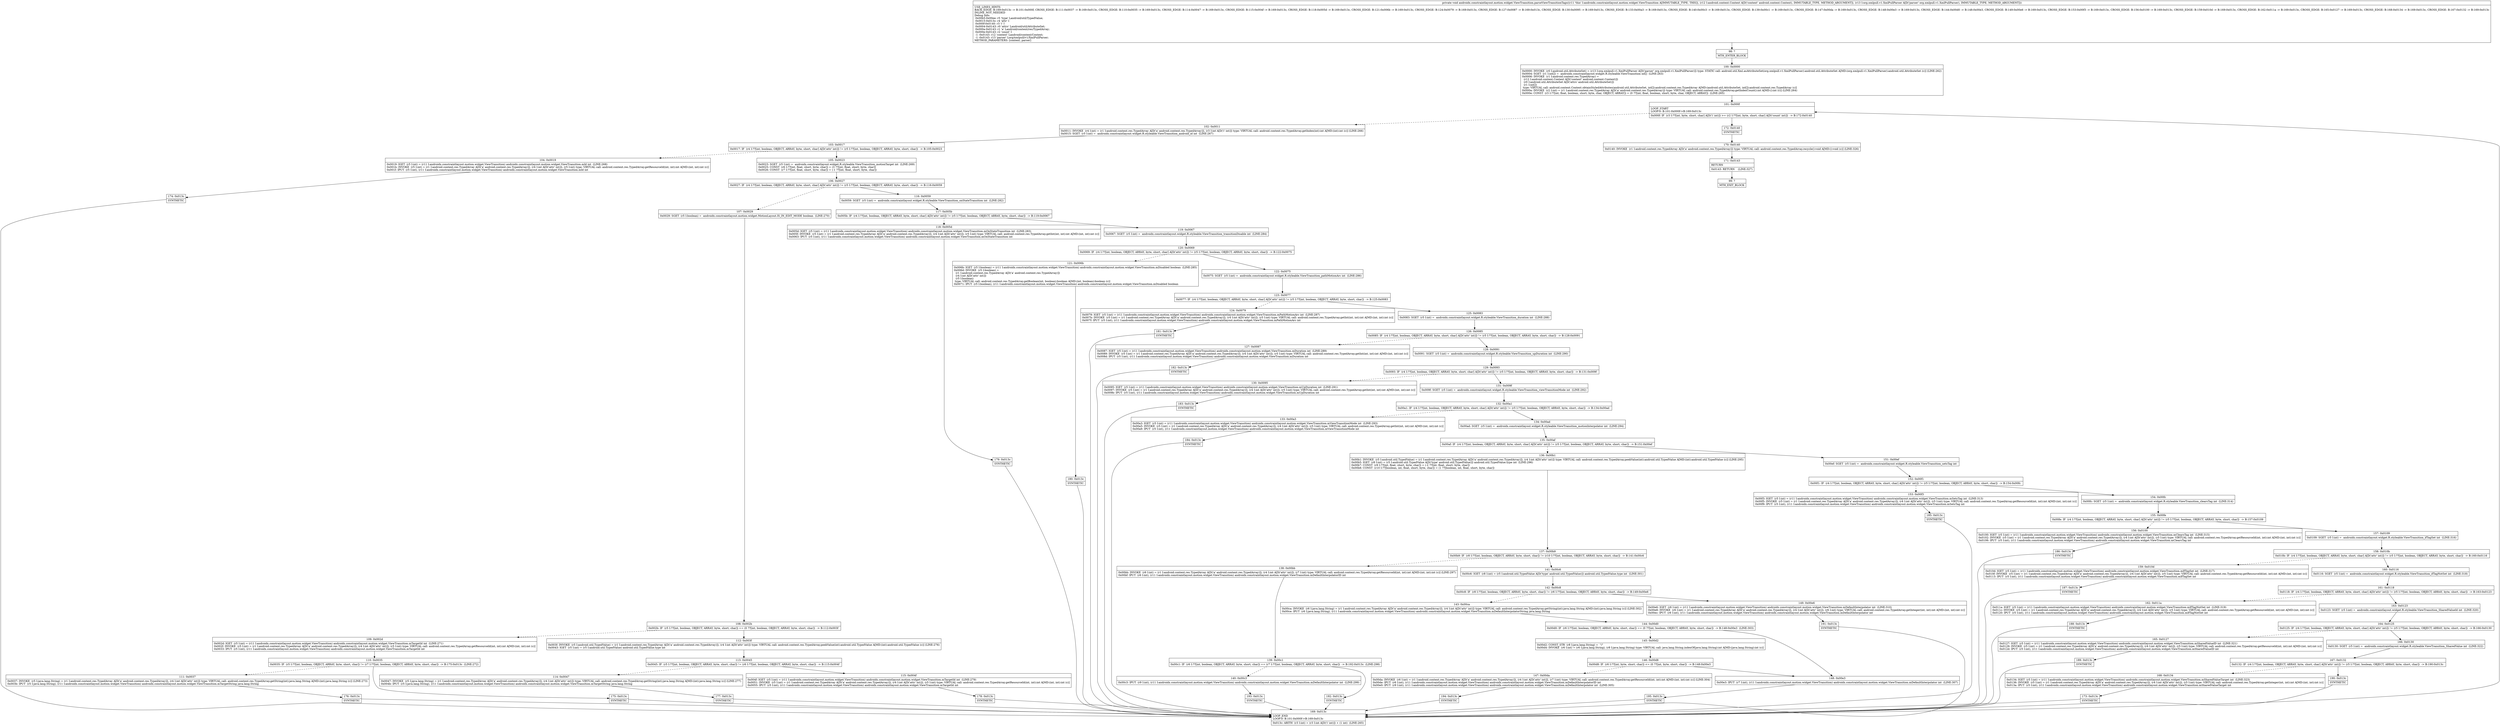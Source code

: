 digraph "CFG forandroidx.constraintlayout.motion.widget.ViewTransition.parseViewTransitionTags(Landroid\/content\/Context;Lorg\/xmlpull\/v1\/XmlPullParser;)V" {
Node_98 [shape=record,label="{98\:\ ?|MTH_ENTER_BLOCK\l}"];
Node_100 [shape=record,label="{100\:\ 0x0000|0x0000: INVOKE  (r0 I:android.util.AttributeSet) = (r13 I:org.xmlpull.v1.XmlPullParser A[D('parser' org.xmlpull.v1.XmlPullParser)]) type: STATIC call: android.util.Xml.asAttributeSet(org.xmlpull.v1.XmlPullParser):android.util.AttributeSet A[MD:(org.xmlpull.v1.XmlPullParser):android.util.AttributeSet (c)] (LINE:262)\l0x0004: SGET  (r1 I:int[]) =  androidx.constraintlayout.widget.R.styleable.ViewTransition int[]  (LINE:263)\l0x0006: INVOKE  (r1 I:android.content.res.TypedArray) = \l  (r12 I:android.content.Context A[D('context' android.content.Context)])\l  (r0 I:android.util.AttributeSet A[D('attrs' android.util.AttributeSet)])\l  (r1 I:int[])\l type: VIRTUAL call: android.content.Context.obtainStyledAttributes(android.util.AttributeSet, int[]):android.content.res.TypedArray A[MD:(android.util.AttributeSet, int[]):android.content.res.TypedArray (c)]\l0x000a: INVOKE  (r2 I:int) = (r1 I:android.content.res.TypedArray A[D('a' android.content.res.TypedArray)]) type: VIRTUAL call: android.content.res.TypedArray.getIndexCount():int A[MD:():int (c)] (LINE:264)\l0x000e: CONST  (r3 I:??[int, float, boolean, short, byte, char, OBJECT, ARRAY]) = (0 ??[int, float, boolean, short, byte, char, OBJECT, ARRAY])  (LINE:265)\l}"];
Node_101 [shape=record,label="{101\:\ 0x000f|LOOP_START\lLOOP:0: B:101:0x000f\-\>B:169:0x013c\l|0x000f: IF  (r3 I:??[int, byte, short, char] A[D('i' int)]) \>= (r2 I:??[int, byte, short, char] A[D('count' int)])  \-\> B:172:0x0140 \l}"];
Node_102 [shape=record,label="{102\:\ 0x0011|0x0011: INVOKE  (r4 I:int) = (r1 I:android.content.res.TypedArray A[D('a' android.content.res.TypedArray)]), (r3 I:int A[D('i' int)]) type: VIRTUAL call: android.content.res.TypedArray.getIndex(int):int A[MD:(int):int (c)] (LINE:266)\l0x0015: SGET  (r5 I:int) =  androidx.constraintlayout.widget.R.styleable.ViewTransition_android_id int  (LINE:267)\l}"];
Node_103 [shape=record,label="{103\:\ 0x0017|0x0017: IF  (r4 I:??[int, boolean, OBJECT, ARRAY, byte, short, char] A[D('attr' int)]) != (r5 I:??[int, boolean, OBJECT, ARRAY, byte, short, char])  \-\> B:105:0x0023 \l}"];
Node_104 [shape=record,label="{104\:\ 0x0019|0x0019: IGET  (r5 I:int) = (r11 I:androidx.constraintlayout.motion.widget.ViewTransition) androidx.constraintlayout.motion.widget.ViewTransition.mId int  (LINE:268)\l0x001b: INVOKE  (r5 I:int) = (r1 I:android.content.res.TypedArray A[D('a' android.content.res.TypedArray)]), (r4 I:int A[D('attr' int)]), (r5 I:int) type: VIRTUAL call: android.content.res.TypedArray.getResourceId(int, int):int A[MD:(int, int):int (c)]\l0x001f: IPUT  (r5 I:int), (r11 I:androidx.constraintlayout.motion.widget.ViewTransition) androidx.constraintlayout.motion.widget.ViewTransition.mId int \l}"];
Node_174 [shape=record,label="{174\:\ 0x013c|SYNTHETIC\l}"];
Node_169 [shape=record,label="{169\:\ 0x013c|LOOP_END\lLOOP:0: B:101:0x000f\-\>B:169:0x013c\l|0x013c: ARITH  (r3 I:int) = (r3 I:int A[D('i' int)]) + (1 int)  (LINE:265)\l}"];
Node_105 [shape=record,label="{105\:\ 0x0023|0x0023: SGET  (r5 I:int) =  androidx.constraintlayout.widget.R.styleable.ViewTransition_motionTarget int  (LINE:269)\l0x0025: CONST  (r6 I:??[int, float, short, byte, char]) = (3 ??[int, float, short, byte, char]) \l0x0026: CONST  (r7 I:??[int, float, short, byte, char]) = (\-1 ??[int, float, short, byte, char]) \l}"];
Node_106 [shape=record,label="{106\:\ 0x0027|0x0027: IF  (r4 I:??[int, boolean, OBJECT, ARRAY, byte, short, char] A[D('attr' int)]) != (r5 I:??[int, boolean, OBJECT, ARRAY, byte, short, char])  \-\> B:116:0x0059 \l}"];
Node_107 [shape=record,label="{107\:\ 0x0029|0x0029: SGET  (r5 I:boolean) =  androidx.constraintlayout.motion.widget.MotionLayout.IS_IN_EDIT_MODE boolean  (LINE:270)\l}"];
Node_108 [shape=record,label="{108\:\ 0x002b|0x002b: IF  (r5 I:??[int, boolean, OBJECT, ARRAY, byte, short, char]) == (0 ??[int, boolean, OBJECT, ARRAY, byte, short, char])  \-\> B:112:0x003f \l}"];
Node_109 [shape=record,label="{109\:\ 0x002d|0x002d: IGET  (r5 I:int) = (r11 I:androidx.constraintlayout.motion.widget.ViewTransition) androidx.constraintlayout.motion.widget.ViewTransition.mTargetId int  (LINE:271)\l0x002f: INVOKE  (r5 I:int) = (r1 I:android.content.res.TypedArray A[D('a' android.content.res.TypedArray)]), (r4 I:int A[D('attr' int)]), (r5 I:int) type: VIRTUAL call: android.content.res.TypedArray.getResourceId(int, int):int A[MD:(int, int):int (c)]\l0x0033: IPUT  (r5 I:int), (r11 I:androidx.constraintlayout.motion.widget.ViewTransition) androidx.constraintlayout.motion.widget.ViewTransition.mTargetId int \l}"];
Node_110 [shape=record,label="{110\:\ 0x0035|0x0035: IF  (r5 I:??[int, boolean, OBJECT, ARRAY, byte, short, char]) != (r7 I:??[int, boolean, OBJECT, ARRAY, byte, short, char])  \-\> B:175:0x013c  (LINE:272)\l}"];
Node_111 [shape=record,label="{111\:\ 0x0037|0x0037: INVOKE  (r5 I:java.lang.String) = (r1 I:android.content.res.TypedArray A[D('a' android.content.res.TypedArray)]), (r4 I:int A[D('attr' int)]) type: VIRTUAL call: android.content.res.TypedArray.getString(int):java.lang.String A[MD:(int):java.lang.String (c)] (LINE:273)\l0x003b: IPUT  (r5 I:java.lang.String), (r11 I:androidx.constraintlayout.motion.widget.ViewTransition) androidx.constraintlayout.motion.widget.ViewTransition.mTargetString java.lang.String \l}"];
Node_176 [shape=record,label="{176\:\ 0x013c|SYNTHETIC\l}"];
Node_175 [shape=record,label="{175\:\ 0x013c|SYNTHETIC\l}"];
Node_112 [shape=record,label="{112\:\ 0x003f|0x003f: INVOKE  (r5 I:android.util.TypedValue) = (r1 I:android.content.res.TypedArray A[D('a' android.content.res.TypedArray)]), (r4 I:int A[D('attr' int)]) type: VIRTUAL call: android.content.res.TypedArray.peekValue(int):android.util.TypedValue A[MD:(int):android.util.TypedValue (c)] (LINE:276)\l0x0043: IGET  (r5 I:int) = (r5 I:android.util.TypedValue) android.util.TypedValue.type int \l}"];
Node_113 [shape=record,label="{113\:\ 0x0045|0x0045: IF  (r5 I:??[int, boolean, OBJECT, ARRAY, byte, short, char]) != (r6 I:??[int, boolean, OBJECT, ARRAY, byte, short, char])  \-\> B:115:0x004f \l}"];
Node_114 [shape=record,label="{114\:\ 0x0047|0x0047: INVOKE  (r5 I:java.lang.String) = (r1 I:android.content.res.TypedArray A[D('a' android.content.res.TypedArray)]), (r4 I:int A[D('attr' int)]) type: VIRTUAL call: android.content.res.TypedArray.getString(int):java.lang.String A[MD:(int):java.lang.String (c)] (LINE:277)\l0x004b: IPUT  (r5 I:java.lang.String), (r11 I:androidx.constraintlayout.motion.widget.ViewTransition) androidx.constraintlayout.motion.widget.ViewTransition.mTargetString java.lang.String \l}"];
Node_177 [shape=record,label="{177\:\ 0x013c|SYNTHETIC\l}"];
Node_115 [shape=record,label="{115\:\ 0x004f|0x004f: IGET  (r5 I:int) = (r11 I:androidx.constraintlayout.motion.widget.ViewTransition) androidx.constraintlayout.motion.widget.ViewTransition.mTargetId int  (LINE:279)\l0x0051: INVOKE  (r5 I:int) = (r1 I:android.content.res.TypedArray A[D('a' android.content.res.TypedArray)]), (r4 I:int A[D('attr' int)]), (r5 I:int) type: VIRTUAL call: android.content.res.TypedArray.getResourceId(int, int):int A[MD:(int, int):int (c)]\l0x0055: IPUT  (r5 I:int), (r11 I:androidx.constraintlayout.motion.widget.ViewTransition) androidx.constraintlayout.motion.widget.ViewTransition.mTargetId int \l}"];
Node_178 [shape=record,label="{178\:\ 0x013c|SYNTHETIC\l}"];
Node_116 [shape=record,label="{116\:\ 0x0059|0x0059: SGET  (r5 I:int) =  androidx.constraintlayout.widget.R.styleable.ViewTransition_onStateTransition int  (LINE:282)\l}"];
Node_117 [shape=record,label="{117\:\ 0x005b|0x005b: IF  (r4 I:??[int, boolean, OBJECT, ARRAY, byte, short, char] A[D('attr' int)]) != (r5 I:??[int, boolean, OBJECT, ARRAY, byte, short, char])  \-\> B:119:0x0067 \l}"];
Node_118 [shape=record,label="{118\:\ 0x005d|0x005d: IGET  (r5 I:int) = (r11 I:androidx.constraintlayout.motion.widget.ViewTransition) androidx.constraintlayout.motion.widget.ViewTransition.mOnStateTransition int  (LINE:283)\l0x005f: INVOKE  (r5 I:int) = (r1 I:android.content.res.TypedArray A[D('a' android.content.res.TypedArray)]), (r4 I:int A[D('attr' int)]), (r5 I:int) type: VIRTUAL call: android.content.res.TypedArray.getInt(int, int):int A[MD:(int, int):int (c)]\l0x0063: IPUT  (r5 I:int), (r11 I:androidx.constraintlayout.motion.widget.ViewTransition) androidx.constraintlayout.motion.widget.ViewTransition.mOnStateTransition int \l}"];
Node_179 [shape=record,label="{179\:\ 0x013c|SYNTHETIC\l}"];
Node_119 [shape=record,label="{119\:\ 0x0067|0x0067: SGET  (r5 I:int) =  androidx.constraintlayout.widget.R.styleable.ViewTransition_transitionDisable int  (LINE:284)\l}"];
Node_120 [shape=record,label="{120\:\ 0x0069|0x0069: IF  (r4 I:??[int, boolean, OBJECT, ARRAY, byte, short, char] A[D('attr' int)]) != (r5 I:??[int, boolean, OBJECT, ARRAY, byte, short, char])  \-\> B:122:0x0075 \l}"];
Node_121 [shape=record,label="{121\:\ 0x006b|0x006b: IGET  (r5 I:boolean) = (r11 I:androidx.constraintlayout.motion.widget.ViewTransition) androidx.constraintlayout.motion.widget.ViewTransition.mDisabled boolean  (LINE:285)\l0x006d: INVOKE  (r5 I:boolean) = \l  (r1 I:android.content.res.TypedArray A[D('a' android.content.res.TypedArray)])\l  (r4 I:int A[D('attr' int)])\l  (r5 I:boolean)\l type: VIRTUAL call: android.content.res.TypedArray.getBoolean(int, boolean):boolean A[MD:(int, boolean):boolean (c)]\l0x0071: IPUT  (r5 I:boolean), (r11 I:androidx.constraintlayout.motion.widget.ViewTransition) androidx.constraintlayout.motion.widget.ViewTransition.mDisabled boolean \l}"];
Node_180 [shape=record,label="{180\:\ 0x013c|SYNTHETIC\l}"];
Node_122 [shape=record,label="{122\:\ 0x0075|0x0075: SGET  (r5 I:int) =  androidx.constraintlayout.widget.R.styleable.ViewTransition_pathMotionArc int  (LINE:286)\l}"];
Node_123 [shape=record,label="{123\:\ 0x0077|0x0077: IF  (r4 I:??[int, boolean, OBJECT, ARRAY, byte, short, char] A[D('attr' int)]) != (r5 I:??[int, boolean, OBJECT, ARRAY, byte, short, char])  \-\> B:125:0x0083 \l}"];
Node_124 [shape=record,label="{124\:\ 0x0079|0x0079: IGET  (r5 I:int) = (r11 I:androidx.constraintlayout.motion.widget.ViewTransition) androidx.constraintlayout.motion.widget.ViewTransition.mPathMotionArc int  (LINE:287)\l0x007b: INVOKE  (r5 I:int) = (r1 I:android.content.res.TypedArray A[D('a' android.content.res.TypedArray)]), (r4 I:int A[D('attr' int)]), (r5 I:int) type: VIRTUAL call: android.content.res.TypedArray.getInt(int, int):int A[MD:(int, int):int (c)]\l0x007f: IPUT  (r5 I:int), (r11 I:androidx.constraintlayout.motion.widget.ViewTransition) androidx.constraintlayout.motion.widget.ViewTransition.mPathMotionArc int \l}"];
Node_181 [shape=record,label="{181\:\ 0x013c|SYNTHETIC\l}"];
Node_125 [shape=record,label="{125\:\ 0x0083|0x0083: SGET  (r5 I:int) =  androidx.constraintlayout.widget.R.styleable.ViewTransition_duration int  (LINE:288)\l}"];
Node_126 [shape=record,label="{126\:\ 0x0085|0x0085: IF  (r4 I:??[int, boolean, OBJECT, ARRAY, byte, short, char] A[D('attr' int)]) != (r5 I:??[int, boolean, OBJECT, ARRAY, byte, short, char])  \-\> B:128:0x0091 \l}"];
Node_127 [shape=record,label="{127\:\ 0x0087|0x0087: IGET  (r5 I:int) = (r11 I:androidx.constraintlayout.motion.widget.ViewTransition) androidx.constraintlayout.motion.widget.ViewTransition.mDuration int  (LINE:289)\l0x0089: INVOKE  (r5 I:int) = (r1 I:android.content.res.TypedArray A[D('a' android.content.res.TypedArray)]), (r4 I:int A[D('attr' int)]), (r5 I:int) type: VIRTUAL call: android.content.res.TypedArray.getInt(int, int):int A[MD:(int, int):int (c)]\l0x008d: IPUT  (r5 I:int), (r11 I:androidx.constraintlayout.motion.widget.ViewTransition) androidx.constraintlayout.motion.widget.ViewTransition.mDuration int \l}"];
Node_182 [shape=record,label="{182\:\ 0x013c|SYNTHETIC\l}"];
Node_128 [shape=record,label="{128\:\ 0x0091|0x0091: SGET  (r5 I:int) =  androidx.constraintlayout.widget.R.styleable.ViewTransition_upDuration int  (LINE:290)\l}"];
Node_129 [shape=record,label="{129\:\ 0x0093|0x0093: IF  (r4 I:??[int, boolean, OBJECT, ARRAY, byte, short, char] A[D('attr' int)]) != (r5 I:??[int, boolean, OBJECT, ARRAY, byte, short, char])  \-\> B:131:0x009f \l}"];
Node_130 [shape=record,label="{130\:\ 0x0095|0x0095: IGET  (r5 I:int) = (r11 I:androidx.constraintlayout.motion.widget.ViewTransition) androidx.constraintlayout.motion.widget.ViewTransition.mUpDuration int  (LINE:291)\l0x0097: INVOKE  (r5 I:int) = (r1 I:android.content.res.TypedArray A[D('a' android.content.res.TypedArray)]), (r4 I:int A[D('attr' int)]), (r5 I:int) type: VIRTUAL call: android.content.res.TypedArray.getInt(int, int):int A[MD:(int, int):int (c)]\l0x009b: IPUT  (r5 I:int), (r11 I:androidx.constraintlayout.motion.widget.ViewTransition) androidx.constraintlayout.motion.widget.ViewTransition.mUpDuration int \l}"];
Node_183 [shape=record,label="{183\:\ 0x013c|SYNTHETIC\l}"];
Node_131 [shape=record,label="{131\:\ 0x009f|0x009f: SGET  (r5 I:int) =  androidx.constraintlayout.widget.R.styleable.ViewTransition_viewTransitionMode int  (LINE:292)\l}"];
Node_132 [shape=record,label="{132\:\ 0x00a1|0x00a1: IF  (r4 I:??[int, boolean, OBJECT, ARRAY, byte, short, char] A[D('attr' int)]) != (r5 I:??[int, boolean, OBJECT, ARRAY, byte, short, char])  \-\> B:134:0x00ad \l}"];
Node_133 [shape=record,label="{133\:\ 0x00a3|0x00a3: IGET  (r5 I:int) = (r11 I:androidx.constraintlayout.motion.widget.ViewTransition) androidx.constraintlayout.motion.widget.ViewTransition.mViewTransitionMode int  (LINE:293)\l0x00a5: INVOKE  (r5 I:int) = (r1 I:android.content.res.TypedArray A[D('a' android.content.res.TypedArray)]), (r4 I:int A[D('attr' int)]), (r5 I:int) type: VIRTUAL call: android.content.res.TypedArray.getInt(int, int):int A[MD:(int, int):int (c)]\l0x00a9: IPUT  (r5 I:int), (r11 I:androidx.constraintlayout.motion.widget.ViewTransition) androidx.constraintlayout.motion.widget.ViewTransition.mViewTransitionMode int \l}"];
Node_184 [shape=record,label="{184\:\ 0x013c|SYNTHETIC\l}"];
Node_134 [shape=record,label="{134\:\ 0x00ad|0x00ad: SGET  (r5 I:int) =  androidx.constraintlayout.widget.R.styleable.ViewTransition_motionInterpolator int  (LINE:294)\l}"];
Node_135 [shape=record,label="{135\:\ 0x00af|0x00af: IF  (r4 I:??[int, boolean, OBJECT, ARRAY, byte, short, char] A[D('attr' int)]) != (r5 I:??[int, boolean, OBJECT, ARRAY, byte, short, char])  \-\> B:151:0x00ef \l}"];
Node_136 [shape=record,label="{136\:\ 0x00b1|0x00b1: INVOKE  (r5 I:android.util.TypedValue) = (r1 I:android.content.res.TypedArray A[D('a' android.content.res.TypedArray)]), (r4 I:int A[D('attr' int)]) type: VIRTUAL call: android.content.res.TypedArray.peekValue(int):android.util.TypedValue A[MD:(int):android.util.TypedValue (c)] (LINE:295)\l0x00b5: IGET  (r8 I:int) = (r5 I:android.util.TypedValue A[D('type' android.util.TypedValue)]) android.util.TypedValue.type int  (LINE:296)\l0x00b7: CONST  (r9 I:??[int, float, short, byte, char]) = (\-2 ??[int, float, short, byte, char]) \l0x00b8: CONST  (r10 I:??[boolean, int, float, short, byte, char]) = (1 ??[boolean, int, float, short, byte, char]) \l}"];
Node_137 [shape=record,label="{137\:\ 0x00b9|0x00b9: IF  (r8 I:??[int, boolean, OBJECT, ARRAY, byte, short, char]) != (r10 I:??[int, boolean, OBJECT, ARRAY, byte, short, char])  \-\> B:141:0x00c6 \l}"];
Node_138 [shape=record,label="{138\:\ 0x00bb|0x00bb: INVOKE  (r6 I:int) = (r1 I:android.content.res.TypedArray A[D('a' android.content.res.TypedArray)]), (r4 I:int A[D('attr' int)]), (r7 I:int) type: VIRTUAL call: android.content.res.TypedArray.getResourceId(int, int):int A[MD:(int, int):int (c)] (LINE:297)\l0x00bf: IPUT  (r6 I:int), (r11 I:androidx.constraintlayout.motion.widget.ViewTransition) androidx.constraintlayout.motion.widget.ViewTransition.mDefaultInterpolatorID int \l}"];
Node_139 [shape=record,label="{139\:\ 0x00c1|0x00c1: IF  (r6 I:??[int, boolean, OBJECT, ARRAY, byte, short, char]) == (r7 I:??[int, boolean, OBJECT, ARRAY, byte, short, char])  \-\> B:192:0x013c  (LINE:298)\l}"];
Node_140 [shape=record,label="{140\:\ 0x00c3|0x00c3: IPUT  (r9 I:int), (r11 I:androidx.constraintlayout.motion.widget.ViewTransition) androidx.constraintlayout.motion.widget.ViewTransition.mDefaultInterpolator int  (LINE:299)\l}"];
Node_193 [shape=record,label="{193\:\ 0x013c|SYNTHETIC\l}"];
Node_192 [shape=record,label="{192\:\ 0x013c|SYNTHETIC\l}"];
Node_141 [shape=record,label="{141\:\ 0x00c6|0x00c6: IGET  (r8 I:int) = (r5 I:android.util.TypedValue A[D('type' android.util.TypedValue)]) android.util.TypedValue.type int  (LINE:301)\l}"];
Node_142 [shape=record,label="{142\:\ 0x00c8|0x00c8: IF  (r8 I:??[int, boolean, OBJECT, ARRAY, byte, short, char]) != (r6 I:??[int, boolean, OBJECT, ARRAY, byte, short, char])  \-\> B:149:0x00e6 \l}"];
Node_143 [shape=record,label="{143\:\ 0x00ca|0x00ca: INVOKE  (r6 I:java.lang.String) = (r1 I:android.content.res.TypedArray A[D('a' android.content.res.TypedArray)]), (r4 I:int A[D('attr' int)]) type: VIRTUAL call: android.content.res.TypedArray.getString(int):java.lang.String A[MD:(int):java.lang.String (c)] (LINE:302)\l0x00ce: IPUT  (r6 I:java.lang.String), (r11 I:androidx.constraintlayout.motion.widget.ViewTransition) androidx.constraintlayout.motion.widget.ViewTransition.mDefaultInterpolatorString java.lang.String \l}"];
Node_144 [shape=record,label="{144\:\ 0x00d0|0x00d0: IF  (r6 I:??[int, boolean, OBJECT, ARRAY, byte, short, char]) == (0 ??[int, boolean, OBJECT, ARRAY, byte, short, char])  \-\> B:148:0x00e3  (LINE:303)\l}"];
Node_145 [shape=record,label="{145\:\ 0x00d2|0x00d2: CONST_STR  (r8 I:java.lang.String) =  \"\/\" \l0x00d4: INVOKE  (r6 I:int) = (r6 I:java.lang.String), (r8 I:java.lang.String) type: VIRTUAL call: java.lang.String.indexOf(java.lang.String):int A[MD:(java.lang.String):int (c)]\l}"];
Node_146 [shape=record,label="{146\:\ 0x00d8|0x00d8: IF  (r6 I:??[int, byte, short, char]) \<= (0 ??[int, byte, short, char])  \-\> B:148:0x00e3 \l}"];
Node_147 [shape=record,label="{147\:\ 0x00da|0x00da: INVOKE  (r6 I:int) = (r1 I:android.content.res.TypedArray A[D('a' android.content.res.TypedArray)]), (r4 I:int A[D('attr' int)]), (r7 I:int) type: VIRTUAL call: android.content.res.TypedArray.getResourceId(int, int):int A[MD:(int, int):int (c)] (LINE:304)\l0x00de: IPUT  (r6 I:int), (r11 I:androidx.constraintlayout.motion.widget.ViewTransition) androidx.constraintlayout.motion.widget.ViewTransition.mDefaultInterpolatorID int \l0x00e0: IPUT  (r9 I:int), (r11 I:androidx.constraintlayout.motion.widget.ViewTransition) androidx.constraintlayout.motion.widget.ViewTransition.mDefaultInterpolator int  (LINE:305)\l}"];
Node_194 [shape=record,label="{194\:\ 0x013c|SYNTHETIC\l}"];
Node_148 [shape=record,label="{148\:\ 0x00e3|0x00e3: IPUT  (r7 I:int), (r11 I:androidx.constraintlayout.motion.widget.ViewTransition) androidx.constraintlayout.motion.widget.ViewTransition.mDefaultInterpolator int  (LINE:307)\l}"];
Node_195 [shape=record,label="{195\:\ 0x013c|SYNTHETIC\l}"];
Node_149 [shape=record,label="{149\:\ 0x00e6|0x00e6: IGET  (r6 I:int) = (r11 I:androidx.constraintlayout.motion.widget.ViewTransition) androidx.constraintlayout.motion.widget.ViewTransition.mDefaultInterpolator int  (LINE:310)\l0x00e8: INVOKE  (r6 I:int) = (r1 I:android.content.res.TypedArray A[D('a' android.content.res.TypedArray)]), (r4 I:int A[D('attr' int)]), (r6 I:int) type: VIRTUAL call: android.content.res.TypedArray.getInteger(int, int):int A[MD:(int, int):int (c)]\l0x00ec: IPUT  (r6 I:int), (r11 I:androidx.constraintlayout.motion.widget.ViewTransition) androidx.constraintlayout.motion.widget.ViewTransition.mDefaultInterpolator int \l}"];
Node_191 [shape=record,label="{191\:\ 0x013c|SYNTHETIC\l}"];
Node_151 [shape=record,label="{151\:\ 0x00ef|0x00ef: SGET  (r5 I:int) =  androidx.constraintlayout.widget.R.styleable.ViewTransition_setsTag int \l}"];
Node_152 [shape=record,label="{152\:\ 0x00f1|0x00f1: IF  (r4 I:??[int, boolean, OBJECT, ARRAY, byte, short, char] A[D('attr' int)]) != (r5 I:??[int, boolean, OBJECT, ARRAY, byte, short, char])  \-\> B:154:0x00fc \l}"];
Node_153 [shape=record,label="{153\:\ 0x00f3|0x00f3: IGET  (r5 I:int) = (r11 I:androidx.constraintlayout.motion.widget.ViewTransition) androidx.constraintlayout.motion.widget.ViewTransition.mSetsTag int  (LINE:313)\l0x00f5: INVOKE  (r5 I:int) = (r1 I:android.content.res.TypedArray A[D('a' android.content.res.TypedArray)]), (r4 I:int A[D('attr' int)]), (r5 I:int) type: VIRTUAL call: android.content.res.TypedArray.getResourceId(int, int):int A[MD:(int, int):int (c)]\l0x00f9: IPUT  (r5 I:int), (r11 I:androidx.constraintlayout.motion.widget.ViewTransition) androidx.constraintlayout.motion.widget.ViewTransition.mSetsTag int \l}"];
Node_185 [shape=record,label="{185\:\ 0x013c|SYNTHETIC\l}"];
Node_154 [shape=record,label="{154\:\ 0x00fc|0x00fc: SGET  (r5 I:int) =  androidx.constraintlayout.widget.R.styleable.ViewTransition_clearsTag int  (LINE:314)\l}"];
Node_155 [shape=record,label="{155\:\ 0x00fe|0x00fe: IF  (r4 I:??[int, boolean, OBJECT, ARRAY, byte, short, char] A[D('attr' int)]) != (r5 I:??[int, boolean, OBJECT, ARRAY, byte, short, char])  \-\> B:157:0x0109 \l}"];
Node_156 [shape=record,label="{156\:\ 0x0100|0x0100: IGET  (r5 I:int) = (r11 I:androidx.constraintlayout.motion.widget.ViewTransition) androidx.constraintlayout.motion.widget.ViewTransition.mClearsTag int  (LINE:315)\l0x0102: INVOKE  (r5 I:int) = (r1 I:android.content.res.TypedArray A[D('a' android.content.res.TypedArray)]), (r4 I:int A[D('attr' int)]), (r5 I:int) type: VIRTUAL call: android.content.res.TypedArray.getResourceId(int, int):int A[MD:(int, int):int (c)]\l0x0106: IPUT  (r5 I:int), (r11 I:androidx.constraintlayout.motion.widget.ViewTransition) androidx.constraintlayout.motion.widget.ViewTransition.mClearsTag int \l}"];
Node_186 [shape=record,label="{186\:\ 0x013c|SYNTHETIC\l}"];
Node_157 [shape=record,label="{157\:\ 0x0109|0x0109: SGET  (r5 I:int) =  androidx.constraintlayout.widget.R.styleable.ViewTransition_ifTagSet int  (LINE:316)\l}"];
Node_158 [shape=record,label="{158\:\ 0x010b|0x010b: IF  (r4 I:??[int, boolean, OBJECT, ARRAY, byte, short, char] A[D('attr' int)]) != (r5 I:??[int, boolean, OBJECT, ARRAY, byte, short, char])  \-\> B:160:0x0116 \l}"];
Node_159 [shape=record,label="{159\:\ 0x010d|0x010d: IGET  (r5 I:int) = (r11 I:androidx.constraintlayout.motion.widget.ViewTransition) androidx.constraintlayout.motion.widget.ViewTransition.mIfTagSet int  (LINE:317)\l0x010f: INVOKE  (r5 I:int) = (r1 I:android.content.res.TypedArray A[D('a' android.content.res.TypedArray)]), (r4 I:int A[D('attr' int)]), (r5 I:int) type: VIRTUAL call: android.content.res.TypedArray.getResourceId(int, int):int A[MD:(int, int):int (c)]\l0x0113: IPUT  (r5 I:int), (r11 I:androidx.constraintlayout.motion.widget.ViewTransition) androidx.constraintlayout.motion.widget.ViewTransition.mIfTagSet int \l}"];
Node_187 [shape=record,label="{187\:\ 0x013c|SYNTHETIC\l}"];
Node_160 [shape=record,label="{160\:\ 0x0116|0x0116: SGET  (r5 I:int) =  androidx.constraintlayout.widget.R.styleable.ViewTransition_ifTagNotSet int  (LINE:318)\l}"];
Node_161 [shape=record,label="{161\:\ 0x0118|0x0118: IF  (r4 I:??[int, boolean, OBJECT, ARRAY, byte, short, char] A[D('attr' int)]) != (r5 I:??[int, boolean, OBJECT, ARRAY, byte, short, char])  \-\> B:163:0x0123 \l}"];
Node_162 [shape=record,label="{162\:\ 0x011a|0x011a: IGET  (r5 I:int) = (r11 I:androidx.constraintlayout.motion.widget.ViewTransition) androidx.constraintlayout.motion.widget.ViewTransition.mIfTagNotSet int  (LINE:319)\l0x011c: INVOKE  (r5 I:int) = (r1 I:android.content.res.TypedArray A[D('a' android.content.res.TypedArray)]), (r4 I:int A[D('attr' int)]), (r5 I:int) type: VIRTUAL call: android.content.res.TypedArray.getResourceId(int, int):int A[MD:(int, int):int (c)]\l0x0120: IPUT  (r5 I:int), (r11 I:androidx.constraintlayout.motion.widget.ViewTransition) androidx.constraintlayout.motion.widget.ViewTransition.mIfTagNotSet int \l}"];
Node_188 [shape=record,label="{188\:\ 0x013c|SYNTHETIC\l}"];
Node_163 [shape=record,label="{163\:\ 0x0123|0x0123: SGET  (r5 I:int) =  androidx.constraintlayout.widget.R.styleable.ViewTransition_SharedValueId int  (LINE:320)\l}"];
Node_164 [shape=record,label="{164\:\ 0x0125|0x0125: IF  (r4 I:??[int, boolean, OBJECT, ARRAY, byte, short, char] A[D('attr' int)]) != (r5 I:??[int, boolean, OBJECT, ARRAY, byte, short, char])  \-\> B:166:0x0130 \l}"];
Node_165 [shape=record,label="{165\:\ 0x0127|0x0127: IGET  (r5 I:int) = (r11 I:androidx.constraintlayout.motion.widget.ViewTransition) androidx.constraintlayout.motion.widget.ViewTransition.mSharedValueID int  (LINE:321)\l0x0129: INVOKE  (r5 I:int) = (r1 I:android.content.res.TypedArray A[D('a' android.content.res.TypedArray)]), (r4 I:int A[D('attr' int)]), (r5 I:int) type: VIRTUAL call: android.content.res.TypedArray.getResourceId(int, int):int A[MD:(int, int):int (c)]\l0x012d: IPUT  (r5 I:int), (r11 I:androidx.constraintlayout.motion.widget.ViewTransition) androidx.constraintlayout.motion.widget.ViewTransition.mSharedValueID int \l}"];
Node_189 [shape=record,label="{189\:\ 0x013c|SYNTHETIC\l}"];
Node_166 [shape=record,label="{166\:\ 0x0130|0x0130: SGET  (r5 I:int) =  androidx.constraintlayout.widget.R.styleable.ViewTransition_SharedValue int  (LINE:322)\l}"];
Node_167 [shape=record,label="{167\:\ 0x0132|0x0132: IF  (r4 I:??[int, boolean, OBJECT, ARRAY, byte, short, char] A[D('attr' int)]) != (r5 I:??[int, boolean, OBJECT, ARRAY, byte, short, char])  \-\> B:190:0x013c \l}"];
Node_168 [shape=record,label="{168\:\ 0x0134|0x0134: IGET  (r5 I:int) = (r11 I:androidx.constraintlayout.motion.widget.ViewTransition) androidx.constraintlayout.motion.widget.ViewTransition.mSharedValueTarget int  (LINE:323)\l0x0136: INVOKE  (r5 I:int) = (r1 I:android.content.res.TypedArray A[D('a' android.content.res.TypedArray)]), (r4 I:int A[D('attr' int)]), (r5 I:int) type: VIRTUAL call: android.content.res.TypedArray.getInteger(int, int):int A[MD:(int, int):int (c)]\l0x013a: IPUT  (r5 I:int), (r11 I:androidx.constraintlayout.motion.widget.ViewTransition) androidx.constraintlayout.motion.widget.ViewTransition.mSharedValueTarget int \l}"];
Node_173 [shape=record,label="{173\:\ 0x013c|SYNTHETIC\l}"];
Node_190 [shape=record,label="{190\:\ 0x013c|SYNTHETIC\l}"];
Node_172 [shape=record,label="{172\:\ 0x0140|SYNTHETIC\l}"];
Node_170 [shape=record,label="{170\:\ 0x0140|0x0140: INVOKE  (r1 I:android.content.res.TypedArray A[D('a' android.content.res.TypedArray)]) type: VIRTUAL call: android.content.res.TypedArray.recycle():void A[MD:():void (c)] (LINE:326)\l}"];
Node_171 [shape=record,label="{171\:\ 0x0143|RETURN\l|0x0143: RETURN    (LINE:327)\l}"];
Node_99 [shape=record,label="{99\:\ ?|MTH_EXIT_BLOCK\l}"];
MethodNode[shape=record,label="{private void androidx.constraintlayout.motion.widget.ViewTransition.parseViewTransitionTags((r11 'this' I:androidx.constraintlayout.motion.widget.ViewTransition A[IMMUTABLE_TYPE, THIS]), (r12 I:android.content.Context A[D('context' android.content.Context), IMMUTABLE_TYPE, METHOD_ARGUMENT]), (r13 I:org.xmlpull.v1.XmlPullParser A[D('parser' org.xmlpull.v1.XmlPullParser), IMMUTABLE_TYPE, METHOD_ARGUMENT]))  | USE_LINES_HINTS\lBACK_EDGE: B:169:0x013c \-\> B:101:0x000f, CROSS_EDGE: B:111:0x0037 \-\> B:169:0x013c, CROSS_EDGE: B:110:0x0035 \-\> B:169:0x013c, CROSS_EDGE: B:114:0x0047 \-\> B:169:0x013c, CROSS_EDGE: B:115:0x004f \-\> B:169:0x013c, CROSS_EDGE: B:118:0x005d \-\> B:169:0x013c, CROSS_EDGE: B:121:0x006b \-\> B:169:0x013c, CROSS_EDGE: B:124:0x0079 \-\> B:169:0x013c, CROSS_EDGE: B:127:0x0087 \-\> B:169:0x013c, CROSS_EDGE: B:130:0x0095 \-\> B:169:0x013c, CROSS_EDGE: B:133:0x00a3 \-\> B:169:0x013c, CROSS_EDGE: B:140:0x00c3 \-\> B:169:0x013c, CROSS_EDGE: B:139:0x00c1 \-\> B:169:0x013c, CROSS_EDGE: B:147:0x00da \-\> B:169:0x013c, CROSS_EDGE: B:148:0x00e3 \-\> B:169:0x013c, CROSS_EDGE: B:144:0x00d0 \-\> B:148:0x00e3, CROSS_EDGE: B:149:0x00e6 \-\> B:169:0x013c, CROSS_EDGE: B:153:0x00f3 \-\> B:169:0x013c, CROSS_EDGE: B:156:0x0100 \-\> B:169:0x013c, CROSS_EDGE: B:159:0x010d \-\> B:169:0x013c, CROSS_EDGE: B:162:0x011a \-\> B:169:0x013c, CROSS_EDGE: B:165:0x0127 \-\> B:169:0x013c, CROSS_EDGE: B:168:0x0134 \-\> B:169:0x013c, CROSS_EDGE: B:167:0x0132 \-\> B:169:0x013c\lINLINE_NOT_NEEDED\lDebug Info:\l  0x00b5\-0x00ee: r5 'type' Landroid\/util\/TypedValue;\l  0x0015\-0x013c: r4 'attr' I\l  0x000f\-0x0140: r3 'i' I\l  0x0004\-0x0143: r0 'attrs' Landroid\/util\/AttributeSet;\l  0x000a\-0x0143: r1 'a' Landroid\/content\/res\/TypedArray;\l  0x000e\-0x0143: r2 'count' I\l  \-1 \-0x0143: r12 'context' Landroid\/content\/Context;\l  \-1 \-0x0143: r13 'parser' Lorg\/xmlpull\/v1\/XmlPullParser;\lMETHOD_PARAMETERS: [context, parser]\l}"];
MethodNode -> Node_98;Node_98 -> Node_100;
Node_100 -> Node_101;
Node_101 -> Node_102[style=dashed];
Node_101 -> Node_172;
Node_102 -> Node_103;
Node_103 -> Node_104[style=dashed];
Node_103 -> Node_105;
Node_104 -> Node_174;
Node_174 -> Node_169;
Node_169 -> Node_101;
Node_105 -> Node_106;
Node_106 -> Node_107[style=dashed];
Node_106 -> Node_116;
Node_107 -> Node_108;
Node_108 -> Node_109[style=dashed];
Node_108 -> Node_112;
Node_109 -> Node_110;
Node_110 -> Node_111[style=dashed];
Node_110 -> Node_175;
Node_111 -> Node_176;
Node_176 -> Node_169;
Node_175 -> Node_169;
Node_112 -> Node_113;
Node_113 -> Node_114[style=dashed];
Node_113 -> Node_115;
Node_114 -> Node_177;
Node_177 -> Node_169;
Node_115 -> Node_178;
Node_178 -> Node_169;
Node_116 -> Node_117;
Node_117 -> Node_118[style=dashed];
Node_117 -> Node_119;
Node_118 -> Node_179;
Node_179 -> Node_169;
Node_119 -> Node_120;
Node_120 -> Node_121[style=dashed];
Node_120 -> Node_122;
Node_121 -> Node_180;
Node_180 -> Node_169;
Node_122 -> Node_123;
Node_123 -> Node_124[style=dashed];
Node_123 -> Node_125;
Node_124 -> Node_181;
Node_181 -> Node_169;
Node_125 -> Node_126;
Node_126 -> Node_127[style=dashed];
Node_126 -> Node_128;
Node_127 -> Node_182;
Node_182 -> Node_169;
Node_128 -> Node_129;
Node_129 -> Node_130[style=dashed];
Node_129 -> Node_131;
Node_130 -> Node_183;
Node_183 -> Node_169;
Node_131 -> Node_132;
Node_132 -> Node_133[style=dashed];
Node_132 -> Node_134;
Node_133 -> Node_184;
Node_184 -> Node_169;
Node_134 -> Node_135;
Node_135 -> Node_136[style=dashed];
Node_135 -> Node_151;
Node_136 -> Node_137;
Node_137 -> Node_138[style=dashed];
Node_137 -> Node_141;
Node_138 -> Node_139;
Node_139 -> Node_140[style=dashed];
Node_139 -> Node_192;
Node_140 -> Node_193;
Node_193 -> Node_169;
Node_192 -> Node_169;
Node_141 -> Node_142;
Node_142 -> Node_143[style=dashed];
Node_142 -> Node_149;
Node_143 -> Node_144;
Node_144 -> Node_145[style=dashed];
Node_144 -> Node_148;
Node_145 -> Node_146;
Node_146 -> Node_147[style=dashed];
Node_146 -> Node_148;
Node_147 -> Node_194;
Node_194 -> Node_169;
Node_148 -> Node_195;
Node_195 -> Node_169;
Node_149 -> Node_191;
Node_191 -> Node_169;
Node_151 -> Node_152;
Node_152 -> Node_153[style=dashed];
Node_152 -> Node_154;
Node_153 -> Node_185;
Node_185 -> Node_169;
Node_154 -> Node_155;
Node_155 -> Node_156[style=dashed];
Node_155 -> Node_157;
Node_156 -> Node_186;
Node_186 -> Node_169;
Node_157 -> Node_158;
Node_158 -> Node_159[style=dashed];
Node_158 -> Node_160;
Node_159 -> Node_187;
Node_187 -> Node_169;
Node_160 -> Node_161;
Node_161 -> Node_162[style=dashed];
Node_161 -> Node_163;
Node_162 -> Node_188;
Node_188 -> Node_169;
Node_163 -> Node_164;
Node_164 -> Node_165[style=dashed];
Node_164 -> Node_166;
Node_165 -> Node_189;
Node_189 -> Node_169;
Node_166 -> Node_167;
Node_167 -> Node_168[style=dashed];
Node_167 -> Node_190;
Node_168 -> Node_173;
Node_173 -> Node_169;
Node_190 -> Node_169;
Node_172 -> Node_170;
Node_170 -> Node_171;
Node_171 -> Node_99;
}

